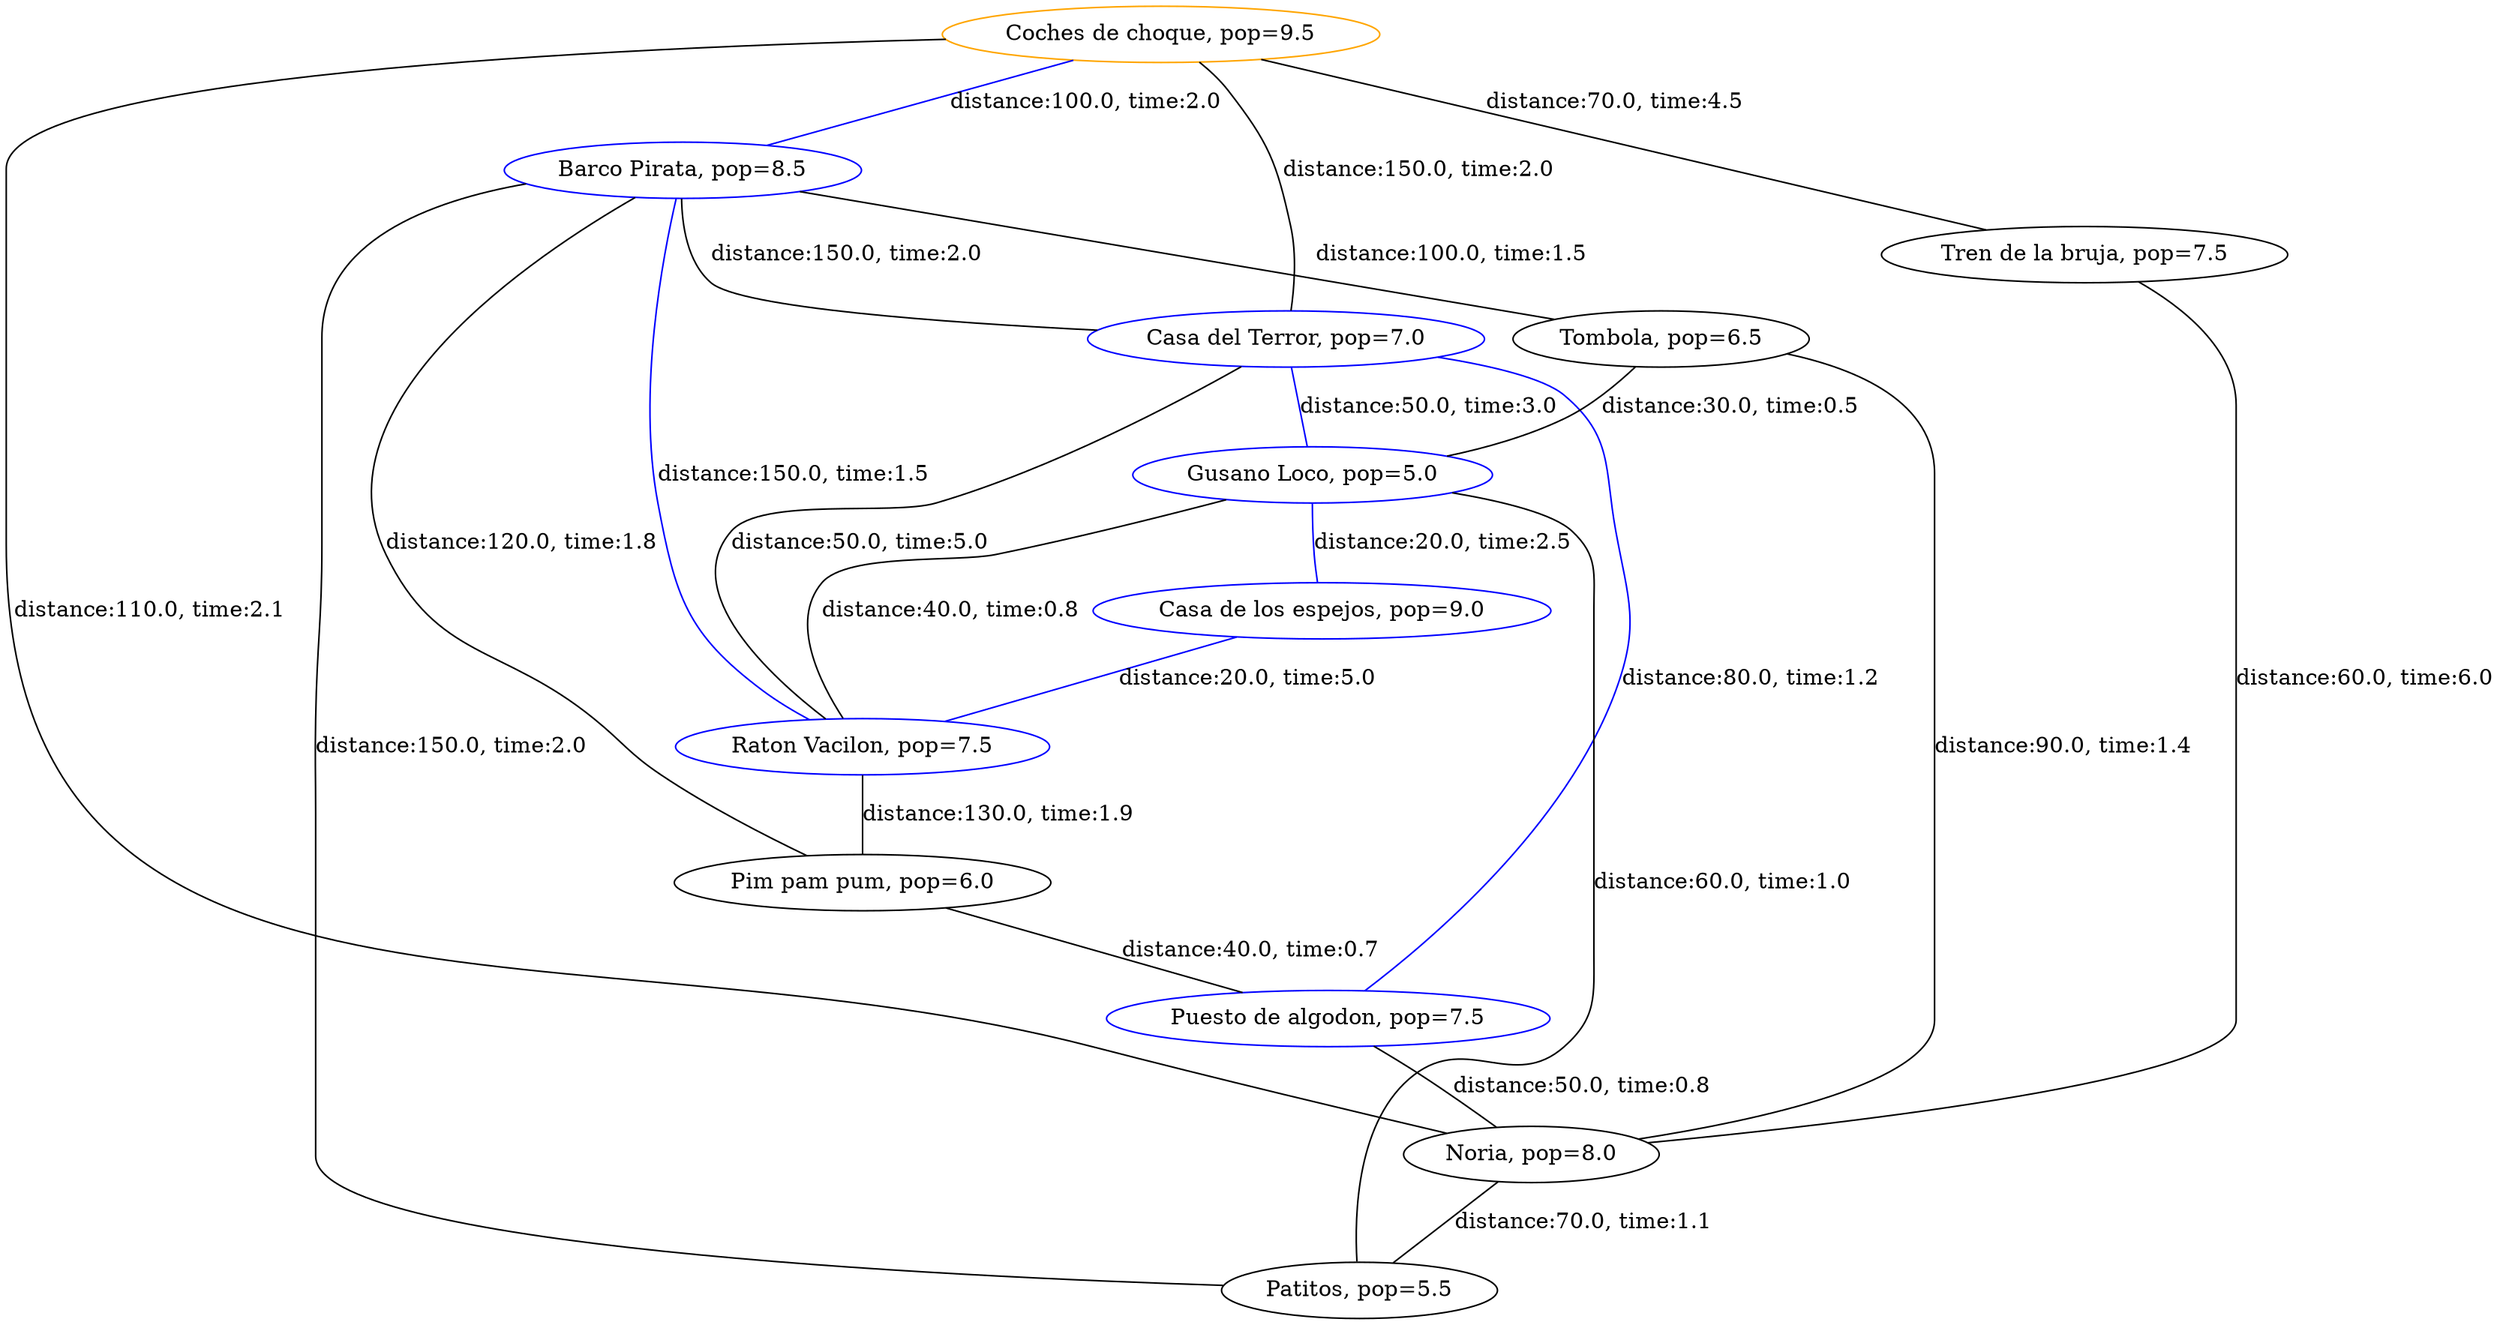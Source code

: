 strict graph G {
  1 [ color="blue" label="Barco Pirata, pop=8.5" ];
  2 [ color="blue" label="Casa del Terror, pop=7.0" ];
  3 [ color="black" label="Tombola, pop=6.5" ];
  4 [ color="blue" label="Gusano Loco, pop=5.0" ];
  5 [ color="blue" label="Raton Vacilon, pop=7.5" ];
  6 [ color="orange" label="Coches de choque, pop=9.5" ];
  7 [ color="black" label="Pim pam pum, pop=6.0" ];
  8 [ color="blue" label="Puesto de algodon, pop=7.5" ];
  9 [ color="black" label="Noria, pop=8.0" ];
  10 [ color="black" label="Patitos, pop=5.5" ];
  11 [ color="black" label="Tren de la bruja, pop=7.5" ];
  12 [ color="blue" label="Casa de los espejos, pop=9.0" ];
  1 -- 2 [ label="distance:150.0, time:2.0" ];
  1 -- 3 [ label="distance:100.0, time:1.5" ];
  1 -- 5 [ color="blue" label="distance:150.0, time:1.5" ];
  2 -- 5 [ label="distance:50.0, time:5.0" ];
  3 -- 4 [ label="distance:30.0, time:0.5" ];
  4 -- 5 [ label="distance:40.0, time:0.8" ];
  6 -- 2 [ label="distance:150.0, time:2.0" ];
  6 -- 1 [ color="blue" label="distance:100.0, time:2.0" ];
  2 -- 4 [ color="blue" label="distance:50.0, time:3.0" ];
  1 -- 7 [ label="distance:120.0, time:1.8" ];
  12 -- 5 [ color="blue" label="distance:20.0, time:5.0" ];
  2 -- 8 [ color="blue" label="distance:80.0, time:1.2" ];
  3 -- 9 [ label="distance:90.0, time:1.4" ];
  11 -- 9 [ label="distance:60.0, time:6.0" ];
  4 -- 10 [ label="distance:60.0, time:1.0" ];
  5 -- 7 [ label="distance:130.0, time:1.9" ];
  6 -- 9 [ label="distance:110.0, time:2.1" ];
  7 -- 8 [ label="distance:40.0, time:0.7" ];
  8 -- 9 [ label="distance:50.0, time:0.8" ];
  9 -- 10 [ label="distance:70.0, time:1.1" ];
  10 -- 1 [ label="distance:150.0, time:2.0" ];
  6 -- 11 [ label="distance:70.0, time:4.5" ];
  4 -- 12 [ color="blue" label="distance:20.0, time:2.5" ];
}

